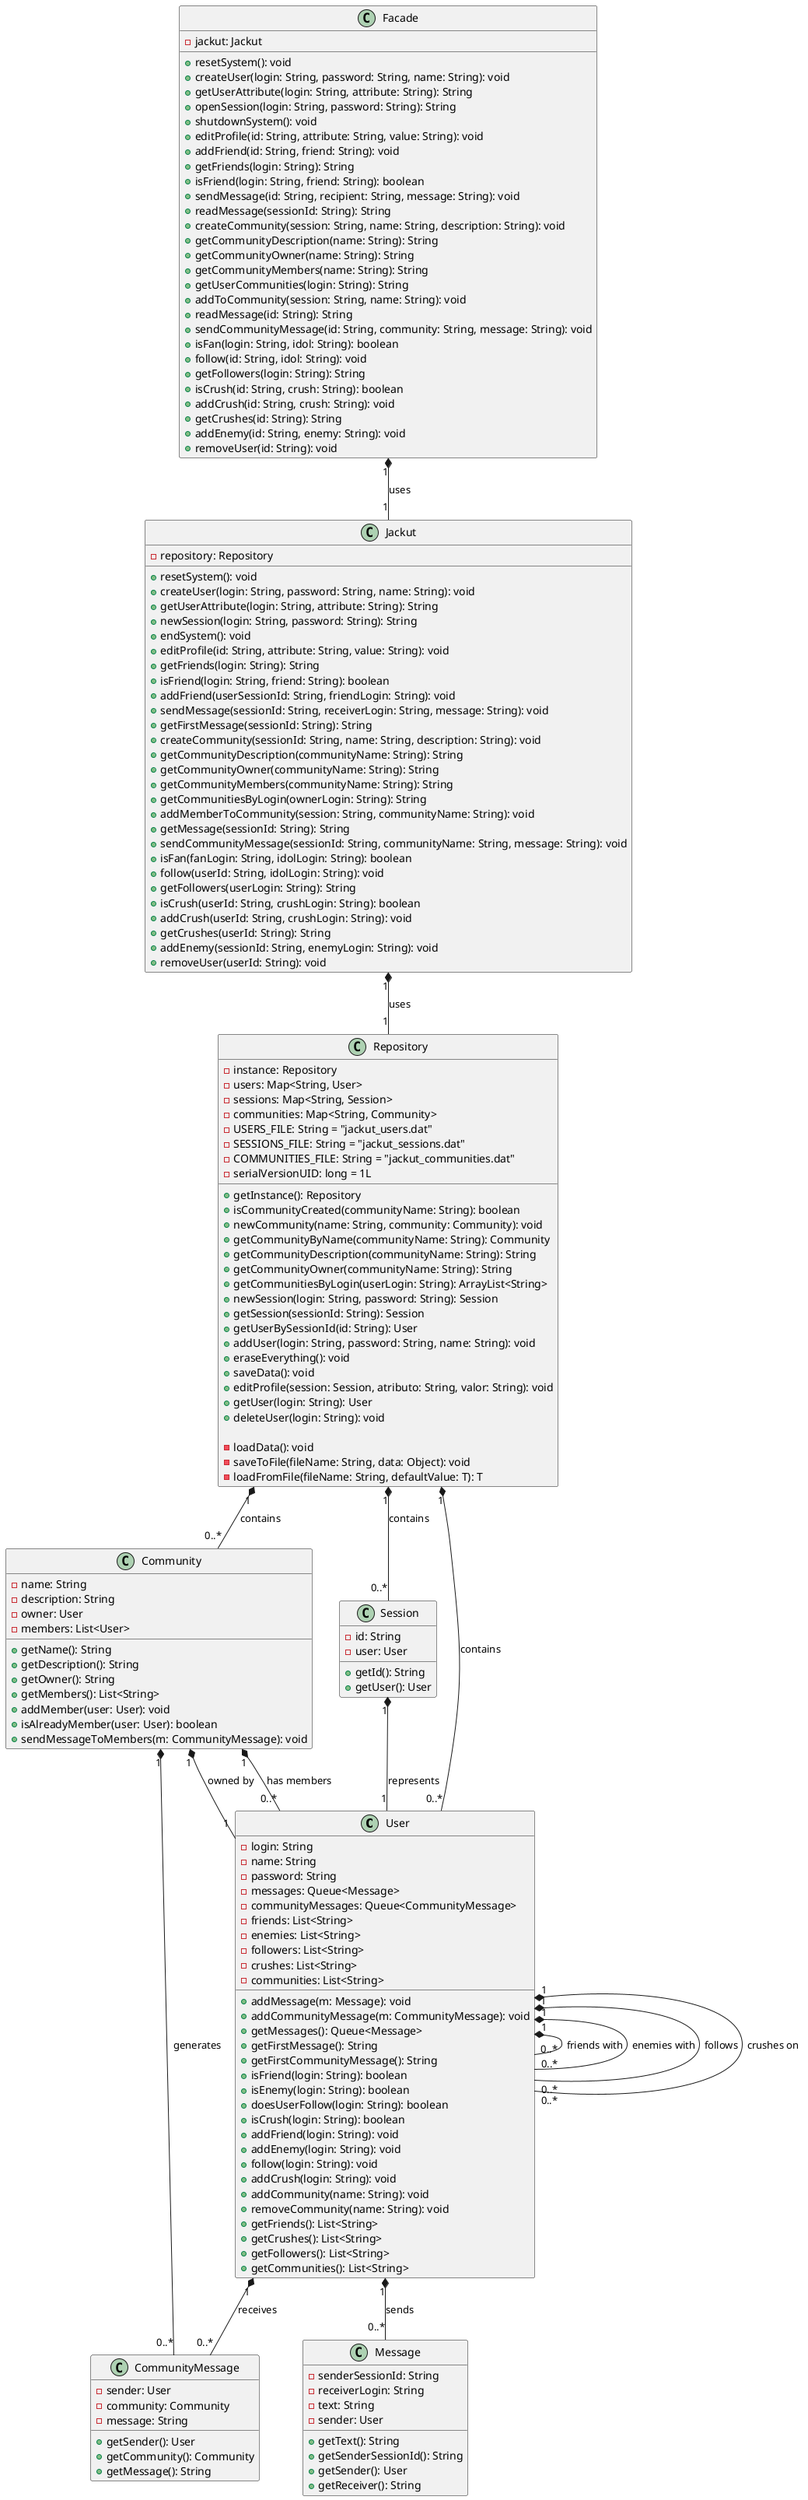 @startuml
!define RECTANGLE class

' Main Class Definitions
RECTANGLE User {
  - login: String
  - name: String
  - password: String
  - messages: Queue<Message>
  - communityMessages: Queue<CommunityMessage>
  - friends: List<String>
  - enemies: List<String>
  - followers: List<String>
  - crushes: List<String>
  - communities: List<String>
  + addMessage(m: Message): void
  + addCommunityMessage(m: CommunityMessage): void
  + getMessages(): Queue<Message>
  + getFirstMessage(): String
  + getFirstCommunityMessage(): String
  + isFriend(login: String): boolean
  + isEnemy(login: String): boolean
  + doesUserFollow(login: String): boolean
  + isCrush(login: String): boolean
  + addFriend(login: String): void
  + addEnemy(login: String): void
  + follow(login: String): void
  + addCrush(login: String): void
  + addCommunity(name: String): void
  + removeCommunity(name: String): void
  + getFriends(): List<String>
  + getCrushes(): List<String>
  + getFollowers(): List<String>
  + getCommunities(): List<String>
}

RECTANGLE Community {
  - name: String
  - description: String
  - owner: User
  - members: List<User>
  + getName(): String
  + getDescription(): String
  + getOwner(): String
  + getMembers(): List<String>
  + addMember(user: User): void
  + isAlreadyMember(user: User): boolean
  + sendMessageToMembers(m: CommunityMessage): void
}

RECTANGLE Message {
  - senderSessionId: String
  - receiverLogin: String
  - text: String
  - sender: User
  + getText(): String
  + getSenderSessionId(): String
  + getSender(): User
  + getReceiver(): String
}

RECTANGLE CommunityMessage {
  - sender: User
  - community: Community
  - message: String
  + getSender(): User
  + getCommunity(): Community
  + getMessage(): String
}

RECTANGLE Jackut {
  - repository: Repository
  + resetSystem(): void
  + createUser(login: String, password: String, name: String): void
  + getUserAttribute(login: String, attribute: String): String
  + newSession(login: String, password: String): String
  + endSystem(): void
  + editProfile(id: String, attribute: String, value: String): void
  + getFriends(login: String): String
  + isFriend(login: String, friend: String): boolean
  + addFriend(userSessionId: String, friendLogin: String): void
  + sendMessage(sessionId: String, receiverLogin: String, message: String): void
  + getFirstMessage(sessionId: String): String
  + createCommunity(sessionId: String, name: String, description: String): void
  + getCommunityDescription(communityName: String): String
  + getCommunityOwner(communityName: String): String
  + getCommunityMembers(communityName: String): String
  + getCommunitiesByLogin(ownerLogin: String): String
  + addMemberToCommunity(session: String, communityName: String): void
  + getMessage(sessionId: String): String
  + sendCommunityMessage(sessionId: String, communityName: String, message: String): void
  + isFan(fanLogin: String, idolLogin: String): boolean
  + follow(userId: String, idolLogin: String): void
  + getFollowers(userLogin: String): String
  + isCrush(userId: String, crushLogin: String): boolean
  + addCrush(userId: String, crushLogin: String): void
  + getCrushes(userId: String): String
  + addEnemy(sessionId: String, enemyLogin: String): void
  + removeUser(userId: String): void
}

RECTANGLE Facade {
  - jackut: Jackut
  + resetSystem(): void
  + createUser(login: String, password: String, name: String): void
  + getUserAttribute(login: String, attribute: String): String
  + openSession(login: String, password: String): String
  + shutdownSystem(): void
  + editProfile(id: String, attribute: String, value: String): void
  + addFriend(id: String, friend: String): void
  + getFriends(login: String): String
  + isFriend(login: String, friend: String): boolean
  + sendMessage(id: String, recipient: String, message: String): void
  + readMessage(sessionId: String): String
  + createCommunity(session: String, name: String, description: String): void
  + getCommunityDescription(name: String): String
  + getCommunityOwner(name: String): String
  + getCommunityMembers(name: String): String
  + getUserCommunities(login: String): String
  + addToCommunity(session: String, name: String): void
  + readMessage(id: String): String
  + sendCommunityMessage(id: String, community: String, message: String): void
  + isFan(login: String, idol: String): boolean
  + follow(id: String, idol: String): void
  + getFollowers(login: String): String
  + isCrush(id: String, crush: String): boolean
  + addCrush(id: String, crush: String): void
  + getCrushes(id: String): String
  + addEnemy(id: String, enemy: String): void
  + removeUser(id: String): void
}

RECTANGLE Repository {
  - instance: Repository
  - users: Map<String, User>
  - sessions: Map<String, Session>
  - communities: Map<String, Community>
  - USERS_FILE: String = "jackut_users.dat"
  - SESSIONS_FILE: String = "jackut_sessions.dat"
  - COMMUNITIES_FILE: String = "jackut_communities.dat"
  - serialVersionUID: long = 1L

  + getInstance(): Repository
  + isCommunityCreated(communityName: String): boolean
  + newCommunity(name: String, community: Community): void
  + getCommunityByName(communityName: String): Community
  + getCommunityDescription(communityName: String): String
  + getCommunityOwner(communityName: String): String
  + getCommunitiesByLogin(userLogin: String): ArrayList<String>
  + newSession(login: String, password: String): Session
  + getSession(sessionId: String): Session
  + getUserBySessionId(id: String): User
  + addUser(login: String, password: String, name: String): void
  + eraseEverything(): void
  + saveData(): void
  + editProfile(session: Session, atributo: String, valor: String): void
  + getUser(login: String): User
  + deleteUser(login: String): void

  - loadData(): void
  - saveToFile(fileName: String, data: Object): void
  - loadFromFile(fileName: String, defaultValue: T): T
}

RECTANGLE Session {
  - id: String
  - user: User
  + getId(): String
  + getUser(): User
}

' Relationships
User "1" *-- "0..*" Message : sends
User "1" *-- "0..*" CommunityMessage : receives
User "1" *-- "0..*" User : friends with
User "1" *-- "0..*" User : enemies with
User "1" *-- "0..*" User : follows
User "1" *-- "0..*" User : crushes on

Community "1" *-- "1" User : owned by
Community "1" *-- "0..*" User : has members
Community "1" *-- "0..*" CommunityMessage : generates

Jackut "1" *-- "1" Repository : uses
Facade "1" *-- "1" Jackut : uses
Repository "1" *-- "0..*" User : contains
Repository "1" *-- "0..*" Community : contains
Repository "1" *-- "0..*" Session : contains

Session "1" *-- "1" User : represents
@enduml